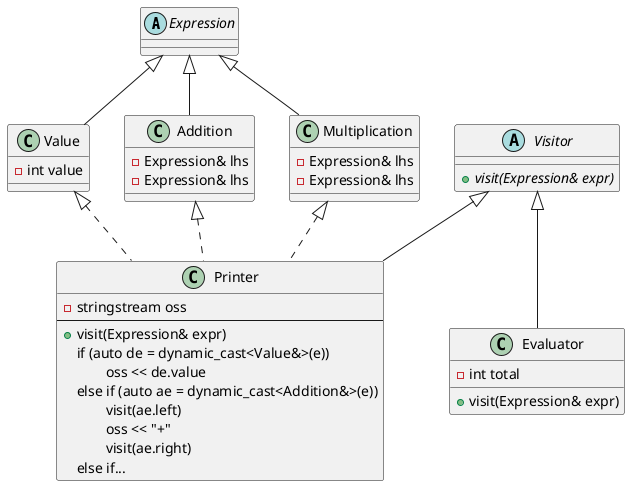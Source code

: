 @startuml

	abstract class Expression {
}
class Value {
-int value
}
class Addition {
-Expression& lhs
-Expression& lhs
}
class Multiplication {
-Expression& lhs
-Expression& lhs
}
Expression <|-- Value
Expression <|-- Addition
Expression <|-- Multiplication

abstract class Visitor {
+ {abstract} visit(Expression& expr)
}

class Printer {
-stringstream oss
--
+ visit(Expression& expr)
if (auto de = dynamic_cast<Value&>(e))
\toss << de.value
else if (auto ae = dynamic_cast<Addition&>(e))
\tvisit(ae.left)
\toss << "+"
\tvisit(ae.right)
else if...
}

class Evaluator {
-int total
+ visit(Expression& expr)
}

Visitor <|-- Printer
Visitor <|-- Evaluator

Multiplication <|.. Printer
Addition <|.. Printer
Value <|.. Printer
	
@enduml